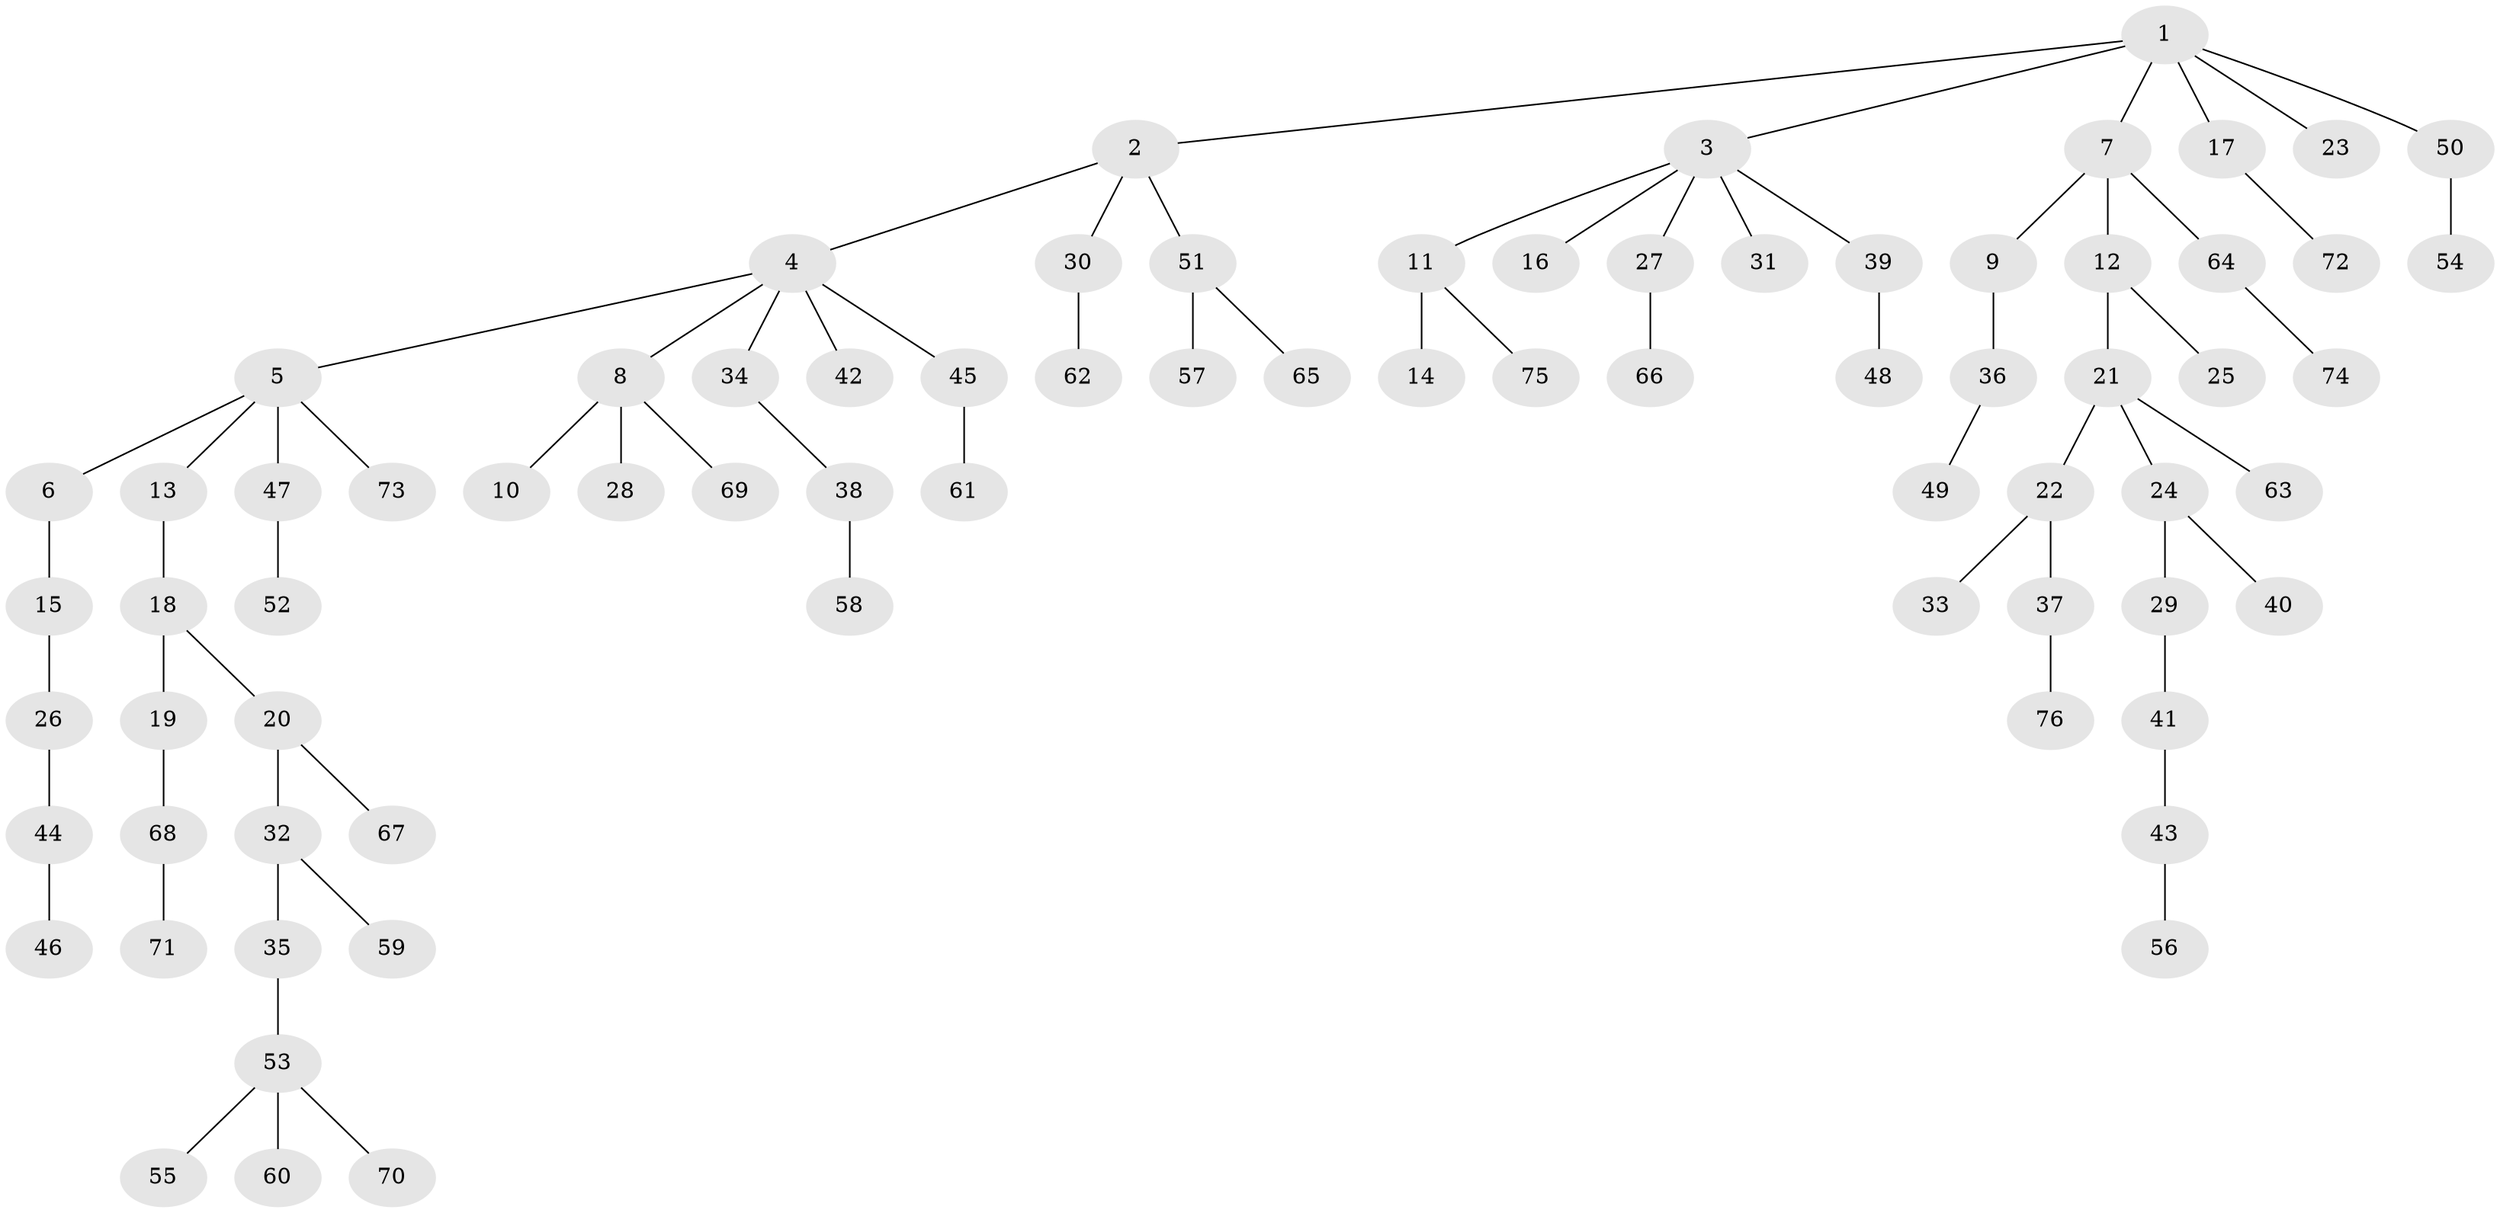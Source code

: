 // Generated by graph-tools (version 1.1) at 2025/02/03/09/25 03:02:31]
// undirected, 76 vertices, 75 edges
graph export_dot {
graph [start="1"]
  node [color=gray90,style=filled];
  1;
  2;
  3;
  4;
  5;
  6;
  7;
  8;
  9;
  10;
  11;
  12;
  13;
  14;
  15;
  16;
  17;
  18;
  19;
  20;
  21;
  22;
  23;
  24;
  25;
  26;
  27;
  28;
  29;
  30;
  31;
  32;
  33;
  34;
  35;
  36;
  37;
  38;
  39;
  40;
  41;
  42;
  43;
  44;
  45;
  46;
  47;
  48;
  49;
  50;
  51;
  52;
  53;
  54;
  55;
  56;
  57;
  58;
  59;
  60;
  61;
  62;
  63;
  64;
  65;
  66;
  67;
  68;
  69;
  70;
  71;
  72;
  73;
  74;
  75;
  76;
  1 -- 2;
  1 -- 3;
  1 -- 7;
  1 -- 17;
  1 -- 23;
  1 -- 50;
  2 -- 4;
  2 -- 30;
  2 -- 51;
  3 -- 11;
  3 -- 16;
  3 -- 27;
  3 -- 31;
  3 -- 39;
  4 -- 5;
  4 -- 8;
  4 -- 34;
  4 -- 42;
  4 -- 45;
  5 -- 6;
  5 -- 13;
  5 -- 47;
  5 -- 73;
  6 -- 15;
  7 -- 9;
  7 -- 12;
  7 -- 64;
  8 -- 10;
  8 -- 28;
  8 -- 69;
  9 -- 36;
  11 -- 14;
  11 -- 75;
  12 -- 21;
  12 -- 25;
  13 -- 18;
  15 -- 26;
  17 -- 72;
  18 -- 19;
  18 -- 20;
  19 -- 68;
  20 -- 32;
  20 -- 67;
  21 -- 22;
  21 -- 24;
  21 -- 63;
  22 -- 33;
  22 -- 37;
  24 -- 29;
  24 -- 40;
  26 -- 44;
  27 -- 66;
  29 -- 41;
  30 -- 62;
  32 -- 35;
  32 -- 59;
  34 -- 38;
  35 -- 53;
  36 -- 49;
  37 -- 76;
  38 -- 58;
  39 -- 48;
  41 -- 43;
  43 -- 56;
  44 -- 46;
  45 -- 61;
  47 -- 52;
  50 -- 54;
  51 -- 57;
  51 -- 65;
  53 -- 55;
  53 -- 60;
  53 -- 70;
  64 -- 74;
  68 -- 71;
}
